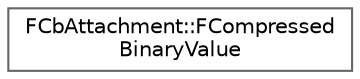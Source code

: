 digraph "Graphical Class Hierarchy"
{
 // INTERACTIVE_SVG=YES
 // LATEX_PDF_SIZE
  bgcolor="transparent";
  edge [fontname=Helvetica,fontsize=10,labelfontname=Helvetica,labelfontsize=10];
  node [fontname=Helvetica,fontsize=10,shape=box,height=0.2,width=0.4];
  rankdir="LR";
  Node0 [id="Node000000",label="FCbAttachment::FCompressed\lBinaryValue",height=0.2,width=0.4,color="grey40", fillcolor="white", style="filled",URL="$dc/dba/structFCbAttachment_1_1FCompressedBinaryValue.html",tooltip=" "];
}
